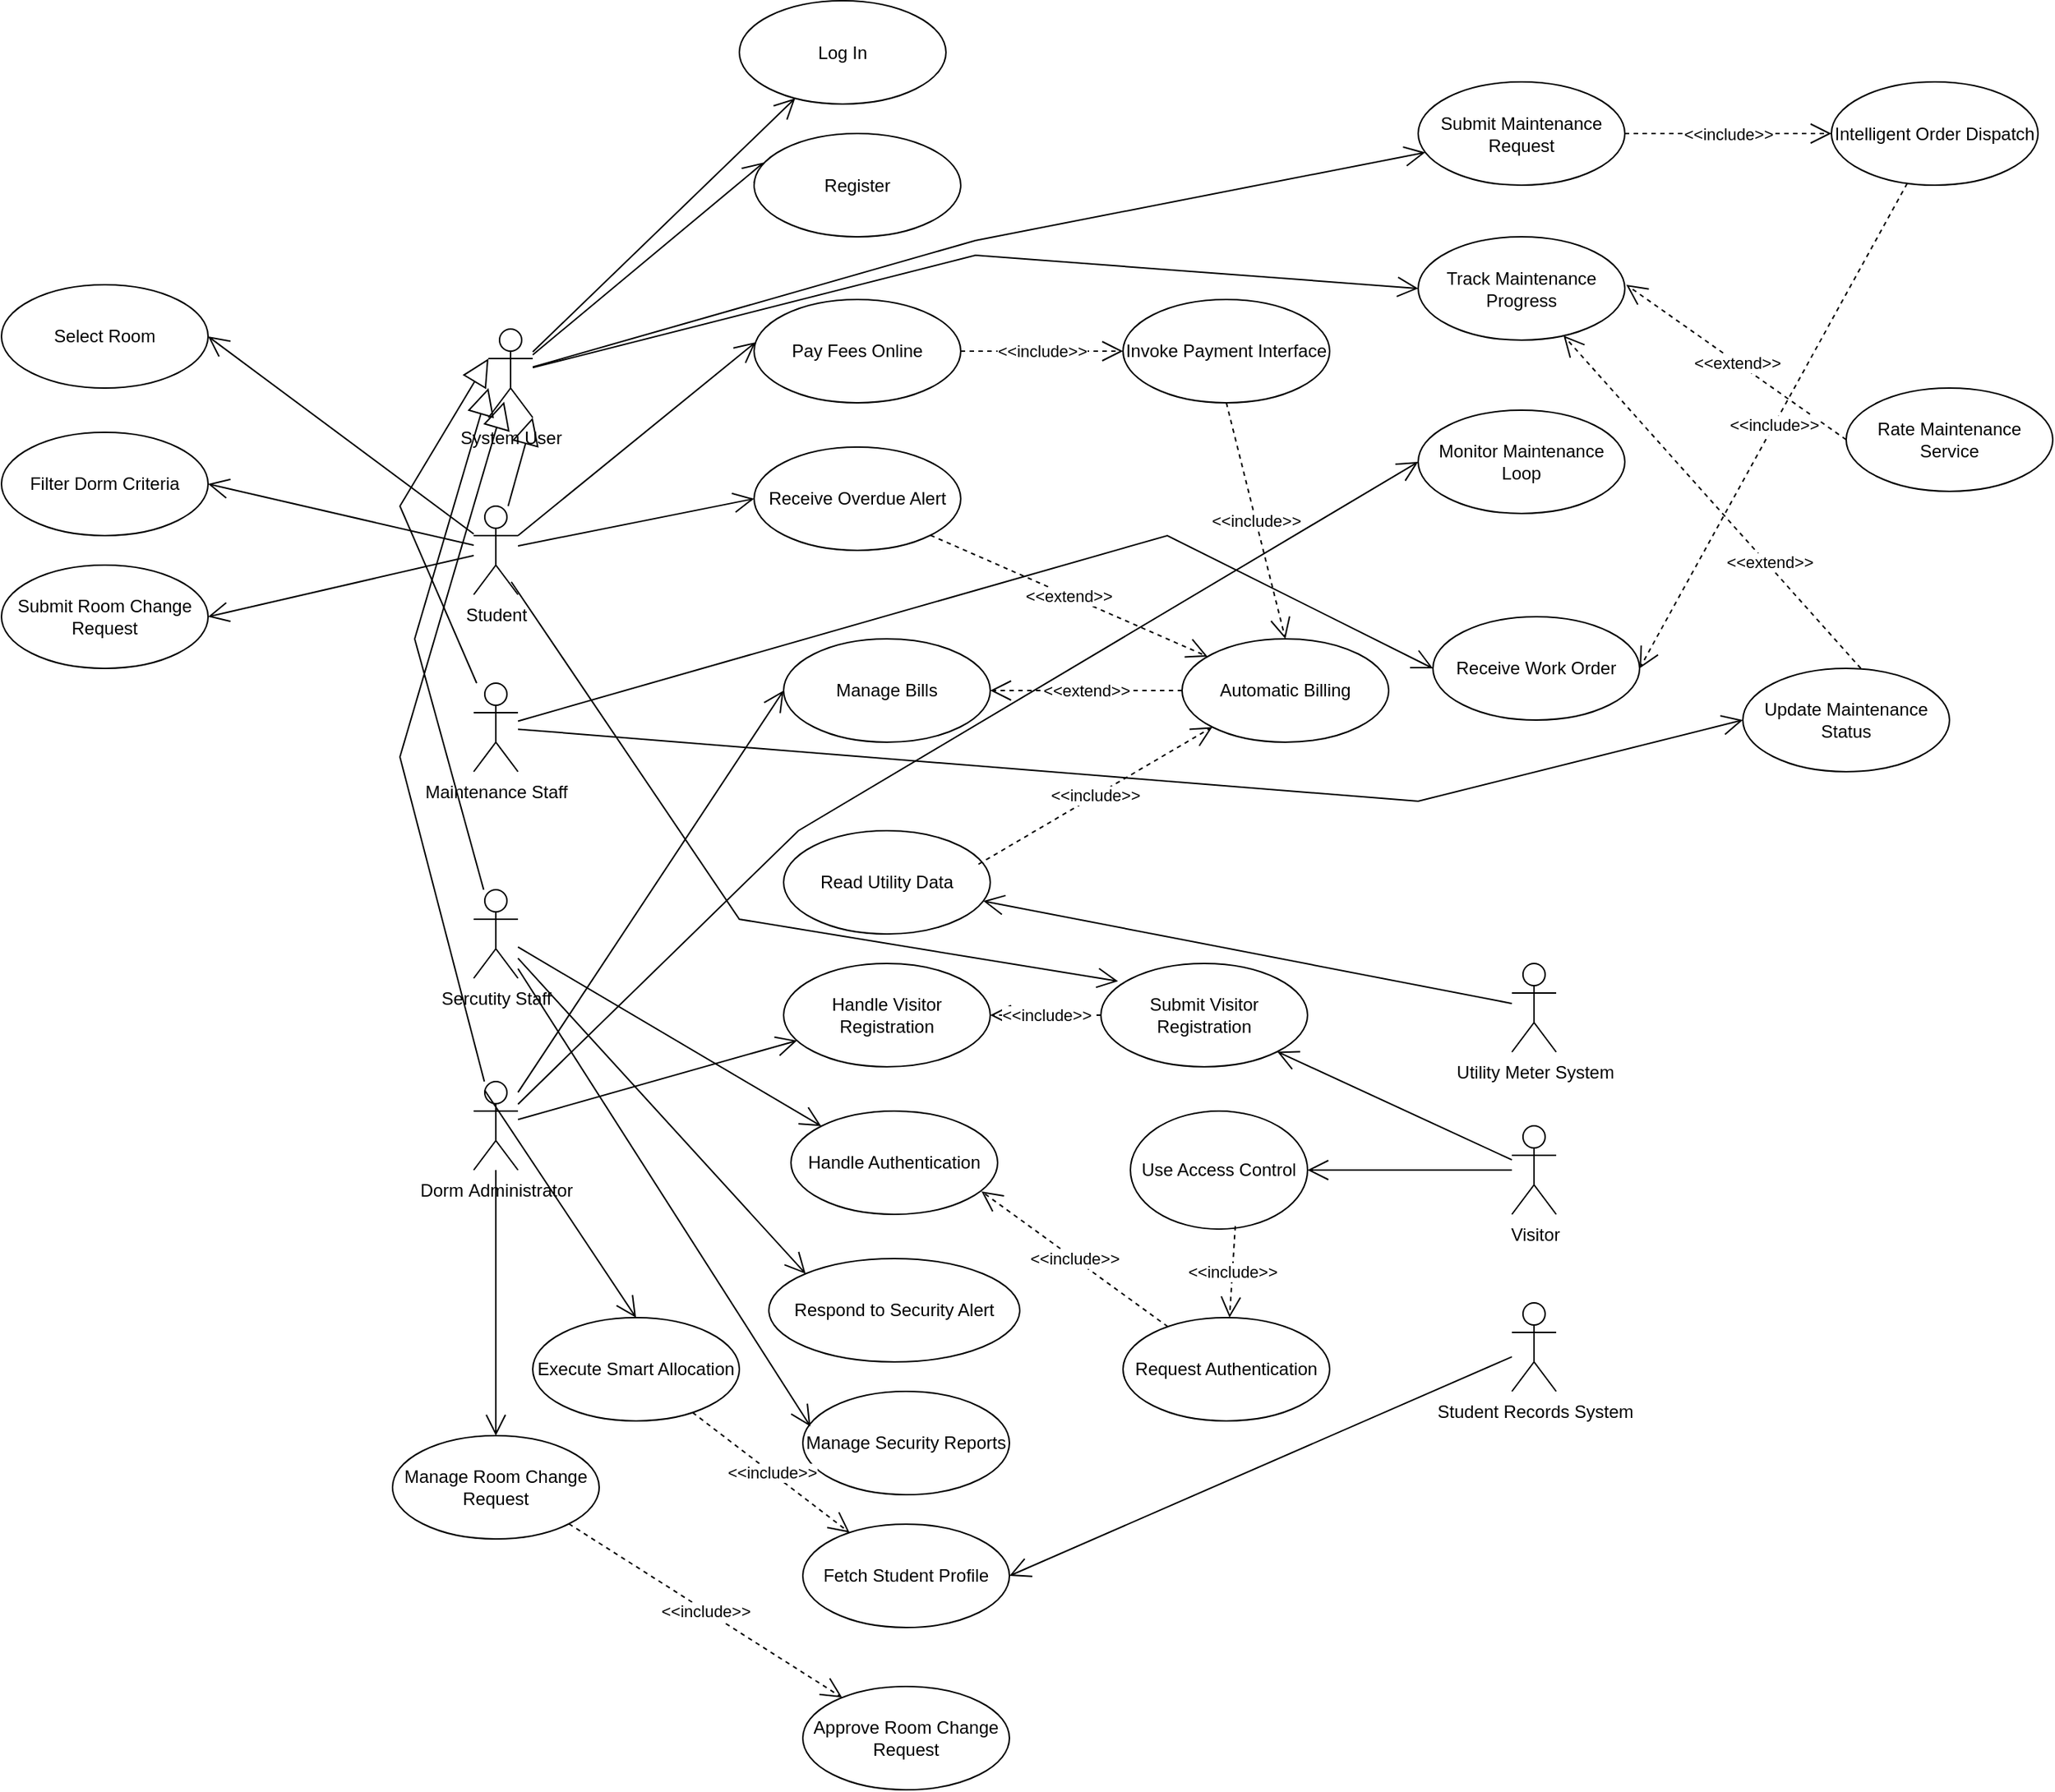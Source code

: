<mxfile version="28.2.8">
  <diagram name="第 1 页" id="mzkDY1gSRXMBra3qCqXB">
    <mxGraphModel dx="3248" dy="2482" grid="1" gridSize="10" guides="1" tooltips="1" connect="1" arrows="1" fold="1" page="1" pageScale="1" pageWidth="827" pageHeight="1169" math="0" shadow="0">
      <root>
        <mxCell id="0" />
        <mxCell id="1" parent="0" />
        <mxCell id="_8F0mZ34hAw8kOhaaT_Z-57" value="Student" style="shape=umlActor;verticalLabelPosition=bottom;verticalAlign=top;html=1;" vertex="1" parent="1">
          <mxGeometry x="70" y="180" width="30" height="60" as="geometry" />
        </mxCell>
        <mxCell id="_8F0mZ34hAw8kOhaaT_Z-58" value="Dorm&amp;nbsp;&lt;span style=&quot;background-color: transparent; color: light-dark(rgb(0, 0, 0), rgb(255, 255, 255));&quot;&gt;Administrator&lt;/span&gt;" style="shape=umlActor;verticalLabelPosition=bottom;verticalAlign=top;html=1;" vertex="1" parent="1">
          <mxGeometry x="70" y="570" width="30" height="60" as="geometry" />
        </mxCell>
        <mxCell id="_8F0mZ34hAw8kOhaaT_Z-59" value="Maintenance Staff" style="shape=umlActor;verticalLabelPosition=bottom;verticalAlign=top;html=1;" vertex="1" parent="1">
          <mxGeometry x="70" y="300" width="30" height="60" as="geometry" />
        </mxCell>
        <mxCell id="_8F0mZ34hAw8kOhaaT_Z-60" value="Sercutity Staff" style="shape=umlActor;verticalLabelPosition=bottom;verticalAlign=top;html=1;" vertex="1" parent="1">
          <mxGeometry x="70" y="440" width="30" height="60" as="geometry" />
        </mxCell>
        <mxCell id="_8F0mZ34hAw8kOhaaT_Z-61" value="System User" style="shape=umlActor;verticalLabelPosition=bottom;verticalAlign=top;html=1;" vertex="1" parent="1">
          <mxGeometry x="80" y="60" width="30" height="60" as="geometry" />
        </mxCell>
        <mxCell id="_8F0mZ34hAw8kOhaaT_Z-62" value="" style="endArrow=block;endSize=16;endFill=0;html=1;rounded=0;entryX=1;entryY=1;entryDx=0;entryDy=0;entryPerimeter=0;" edge="1" parent="1" source="_8F0mZ34hAw8kOhaaT_Z-57" target="_8F0mZ34hAw8kOhaaT_Z-61">
          <mxGeometry width="160" relative="1" as="geometry">
            <mxPoint x="323" y="485" as="sourcePoint" />
            <mxPoint x="92" y="120" as="targetPoint" />
          </mxGeometry>
        </mxCell>
        <mxCell id="_8F0mZ34hAw8kOhaaT_Z-63" value="" style="endArrow=block;endSize=16;endFill=0;html=1;rounded=0;entryX=0;entryY=0.333;entryDx=0;entryDy=0;entryPerimeter=0;" edge="1" parent="1" source="_8F0mZ34hAw8kOhaaT_Z-59" target="_8F0mZ34hAw8kOhaaT_Z-61">
          <mxGeometry width="160" relative="1" as="geometry">
            <mxPoint x="173" y="205" as="sourcePoint" />
            <mxPoint x="273" y="375" as="targetPoint" />
            <Array as="points">
              <mxPoint x="20" y="180" />
            </Array>
          </mxGeometry>
        </mxCell>
        <mxCell id="_8F0mZ34hAw8kOhaaT_Z-64" value="" style="endArrow=block;endSize=16;endFill=0;html=1;rounded=0;entryX=0.355;entryY=0.821;entryDx=0;entryDy=0;entryPerimeter=0;" edge="1" parent="1" source="_8F0mZ34hAw8kOhaaT_Z-58" target="_8F0mZ34hAw8kOhaaT_Z-61">
          <mxGeometry width="160" relative="1" as="geometry">
            <mxPoint x="303" y="175" as="sourcePoint" />
            <mxPoint x="403" y="345" as="targetPoint" />
            <Array as="points">
              <mxPoint x="20" y="350" />
            </Array>
          </mxGeometry>
        </mxCell>
        <mxCell id="_8F0mZ34hAw8kOhaaT_Z-65" value="" style="endArrow=block;endSize=16;endFill=0;html=1;rounded=0;" edge="1" parent="1" source="_8F0mZ34hAw8kOhaaT_Z-60">
          <mxGeometry width="160" relative="1" as="geometry">
            <mxPoint x="383" y="215" as="sourcePoint" />
            <mxPoint x="80" y="100" as="targetPoint" />
            <Array as="points">
              <mxPoint x="30" y="270" />
            </Array>
          </mxGeometry>
        </mxCell>
        <mxCell id="_8F0mZ34hAw8kOhaaT_Z-66" value="" style="endArrow=open;endFill=1;endSize=12;html=1;rounded=0;" edge="1" parent="1" source="_8F0mZ34hAw8kOhaaT_Z-61" target="_8F0mZ34hAw8kOhaaT_Z-67">
          <mxGeometry width="160" relative="1" as="geometry">
            <mxPoint x="243" y="405" as="sourcePoint" />
            <mxPoint x="258" y="375" as="targetPoint" />
          </mxGeometry>
        </mxCell>
        <mxCell id="_8F0mZ34hAw8kOhaaT_Z-67" value="Log In" style="ellipse;whiteSpace=wrap;html=1;" vertex="1" parent="1">
          <mxGeometry x="250" y="-162.5" width="140" height="70" as="geometry" />
        </mxCell>
        <mxCell id="_8F0mZ34hAw8kOhaaT_Z-68" value="" style="endArrow=open;endFill=1;endSize=12;html=1;rounded=0;entryX=0.047;entryY=0.28;entryDx=0;entryDy=0;entryPerimeter=0;" edge="1" parent="1" source="_8F0mZ34hAw8kOhaaT_Z-61" target="_8F0mZ34hAw8kOhaaT_Z-69">
          <mxGeometry width="160" relative="1" as="geometry">
            <mxPoint x="362.28" y="225.2" as="sourcePoint" />
            <mxPoint x="438" y="375" as="targetPoint" />
          </mxGeometry>
        </mxCell>
        <mxCell id="_8F0mZ34hAw8kOhaaT_Z-69" value="Register" style="ellipse;whiteSpace=wrap;html=1;" vertex="1" parent="1">
          <mxGeometry x="260" y="-72.5" width="140" height="70" as="geometry" />
        </mxCell>
        <mxCell id="_8F0mZ34hAw8kOhaaT_Z-72" value="" style="endArrow=open;endFill=1;endSize=12;html=1;rounded=0;entryX=0;entryY=0.5;entryDx=0;entryDy=0;" edge="1" parent="1" source="_8F0mZ34hAw8kOhaaT_Z-58" target="_8F0mZ34hAw8kOhaaT_Z-78">
          <mxGeometry width="160" relative="1" as="geometry">
            <mxPoint x="470.0" y="635" as="sourcePoint" />
            <mxPoint x="620" y="645" as="targetPoint" />
          </mxGeometry>
        </mxCell>
        <mxCell id="_8F0mZ34hAw8kOhaaT_Z-73" value="" style="endArrow=open;endFill=1;endSize=12;html=1;rounded=0;entryX=0.007;entryY=0.414;entryDx=0;entryDy=0;entryPerimeter=0;exitX=1;exitY=0.333;exitDx=0;exitDy=0;exitPerimeter=0;" edge="1" parent="1" source="_8F0mZ34hAw8kOhaaT_Z-57" target="_8F0mZ34hAw8kOhaaT_Z-74">
          <mxGeometry width="160" relative="1" as="geometry">
            <mxPoint x="470.0" y="399.856" as="sourcePoint" />
            <mxPoint x="600" y="423" as="targetPoint" />
          </mxGeometry>
        </mxCell>
        <mxCell id="_8F0mZ34hAw8kOhaaT_Z-74" value="Pay Fees Online" style="ellipse;whiteSpace=wrap;html=1;" vertex="1" parent="1">
          <mxGeometry x="260" y="40" width="140" height="70" as="geometry" />
        </mxCell>
        <mxCell id="_8F0mZ34hAw8kOhaaT_Z-75" value="Invoke Payment Interface" style="ellipse;whiteSpace=wrap;html=1;" vertex="1" parent="1">
          <mxGeometry x="510" y="40" width="140" height="70" as="geometry" />
        </mxCell>
        <mxCell id="_8F0mZ34hAw8kOhaaT_Z-76" value="" style="endArrow=open;endFill=1;endSize=12;html=1;rounded=0;entryX=0;entryY=0.5;entryDx=0;entryDy=0;" edge="1" parent="1" source="_8F0mZ34hAw8kOhaaT_Z-57" target="_8F0mZ34hAw8kOhaaT_Z-77">
          <mxGeometry width="160" relative="1" as="geometry">
            <mxPoint x="470.0" y="415.0" as="sourcePoint" />
            <mxPoint x="550" y="460" as="targetPoint" />
          </mxGeometry>
        </mxCell>
        <mxCell id="_8F0mZ34hAw8kOhaaT_Z-77" value="Receive Overdue Alert" style="ellipse;whiteSpace=wrap;html=1;" vertex="1" parent="1">
          <mxGeometry x="260" y="140" width="140" height="70" as="geometry" />
        </mxCell>
        <mxCell id="_8F0mZ34hAw8kOhaaT_Z-78" value="Manage Bills" style="ellipse;whiteSpace=wrap;html=1;" vertex="1" parent="1">
          <mxGeometry x="280" y="270" width="140" height="70" as="geometry" />
        </mxCell>
        <mxCell id="_8F0mZ34hAw8kOhaaT_Z-79" value="Automatic Billing" style="ellipse;whiteSpace=wrap;html=1;" vertex="1" parent="1">
          <mxGeometry x="550" y="270" width="140" height="70" as="geometry" />
        </mxCell>
        <mxCell id="_8F0mZ34hAw8kOhaaT_Z-80" value="Read Utility Data" style="ellipse;whiteSpace=wrap;html=1;" vertex="1" parent="1">
          <mxGeometry x="280" y="400" width="140" height="70" as="geometry" />
        </mxCell>
        <mxCell id="_8F0mZ34hAw8kOhaaT_Z-81" value="" style="endArrow=open;endFill=1;endSize=12;html=1;rounded=0;" edge="1" parent="1" source="_8F0mZ34hAw8kOhaaT_Z-82" target="_8F0mZ34hAw8kOhaaT_Z-80">
          <mxGeometry width="160" relative="1" as="geometry">
            <mxPoint x="930" y="675" as="sourcePoint" />
            <mxPoint x="690" y="675" as="targetPoint" />
          </mxGeometry>
        </mxCell>
        <mxCell id="_8F0mZ34hAw8kOhaaT_Z-82" value="Utility Meter System" style="shape=umlActor;verticalLabelPosition=bottom;verticalAlign=top;html=1;" vertex="1" parent="1">
          <mxGeometry x="773.5" y="490" width="30" height="60" as="geometry" />
        </mxCell>
        <mxCell id="_8F0mZ34hAw8kOhaaT_Z-83" value="&amp;lt;&amp;lt;include&amp;gt;&amp;gt;" style="endArrow=open;endSize=12;dashed=1;html=1;rounded=0;exitX=1;exitY=0.5;exitDx=0;exitDy=0;entryX=0;entryY=0.5;entryDx=0;entryDy=0;" edge="1" parent="1" source="_8F0mZ34hAw8kOhaaT_Z-74" target="_8F0mZ34hAw8kOhaaT_Z-75">
          <mxGeometry width="160" relative="1" as="geometry">
            <mxPoint x="430" y="40" as="sourcePoint" />
            <mxPoint x="590" y="40" as="targetPoint" />
          </mxGeometry>
        </mxCell>
        <mxCell id="_8F0mZ34hAw8kOhaaT_Z-84" value="&amp;lt;&amp;lt;include&amp;gt;&amp;gt;" style="endArrow=open;endSize=12;dashed=1;html=1;rounded=0;exitX=0.5;exitY=1;exitDx=0;exitDy=0;entryX=0.5;entryY=0;entryDx=0;entryDy=0;" edge="1" parent="1" source="_8F0mZ34hAw8kOhaaT_Z-75" target="_8F0mZ34hAw8kOhaaT_Z-79">
          <mxGeometry width="160" relative="1" as="geometry">
            <mxPoint x="580" y="180" as="sourcePoint" />
            <mxPoint x="690" y="180" as="targetPoint" />
          </mxGeometry>
        </mxCell>
        <mxCell id="_8F0mZ34hAw8kOhaaT_Z-85" value="&amp;lt;&amp;lt;extend&amp;gt;&amp;gt;" style="endArrow=open;endSize=12;dashed=1;html=1;rounded=0;exitX=1;exitY=1;exitDx=0;exitDy=0;" edge="1" parent="1" source="_8F0mZ34hAw8kOhaaT_Z-77" target="_8F0mZ34hAw8kOhaaT_Z-79">
          <mxGeometry width="160" relative="1" as="geometry">
            <mxPoint x="500" y="190" as="sourcePoint" />
            <mxPoint x="510" y="320" as="targetPoint" />
            <mxPoint as="offset" />
          </mxGeometry>
        </mxCell>
        <mxCell id="_8F0mZ34hAw8kOhaaT_Z-86" value="&amp;lt;&amp;lt;include&amp;gt;&amp;gt;" style="endArrow=open;endSize=12;dashed=1;html=1;rounded=0;exitX=0.943;exitY=0.325;exitDx=0;exitDy=0;entryX=0;entryY=1;entryDx=0;entryDy=0;exitPerimeter=0;" edge="1" parent="1" source="_8F0mZ34hAw8kOhaaT_Z-80" target="_8F0mZ34hAw8kOhaaT_Z-79">
          <mxGeometry width="160" relative="1" as="geometry">
            <mxPoint x="780" y="290" as="sourcePoint" />
            <mxPoint x="820" y="450" as="targetPoint" />
          </mxGeometry>
        </mxCell>
        <mxCell id="_8F0mZ34hAw8kOhaaT_Z-87" value="&amp;lt;&amp;lt;extend&amp;gt;&amp;gt;" style="endArrow=open;endSize=12;dashed=1;html=1;rounded=0;exitX=0;exitY=0.5;exitDx=0;exitDy=0;entryX=1;entryY=0.5;entryDx=0;entryDy=0;" edge="1" parent="1" source="_8F0mZ34hAw8kOhaaT_Z-79" target="_8F0mZ34hAw8kOhaaT_Z-78">
          <mxGeometry width="160" relative="1" as="geometry">
            <mxPoint x="460" y="300" as="sourcePoint" />
            <mxPoint x="647" y="382" as="targetPoint" />
            <mxPoint as="offset" />
          </mxGeometry>
        </mxCell>
        <mxCell id="_8F0mZ34hAw8kOhaaT_Z-91" value="" style="endArrow=open;endFill=1;endSize=12;html=1;rounded=0;" edge="1" parent="1" source="_8F0mZ34hAw8kOhaaT_Z-58" target="_8F0mZ34hAw8kOhaaT_Z-97">
          <mxGeometry width="160" relative="1" as="geometry">
            <mxPoint x="857" y="755" as="sourcePoint" />
            <mxPoint x="670" y="840" as="targetPoint" />
          </mxGeometry>
        </mxCell>
        <mxCell id="_8F0mZ34hAw8kOhaaT_Z-92" value="" style="endArrow=open;endFill=1;endSize=12;html=1;rounded=0;entryX=0.083;entryY=0.172;entryDx=0;entryDy=0;exitX=0.849;exitY=0.856;exitDx=0;exitDy=0;exitPerimeter=0;entryPerimeter=0;" edge="1" parent="1" source="_8F0mZ34hAw8kOhaaT_Z-57" target="_8F0mZ34hAw8kOhaaT_Z-96">
          <mxGeometry width="160" relative="1" as="geometry">
            <mxPoint x="180.0" y="759.118" as="sourcePoint" />
            <mxPoint x="250.98" y="788.98" as="targetPoint" />
            <Array as="points">
              <mxPoint x="250" y="460" />
            </Array>
          </mxGeometry>
        </mxCell>
        <mxCell id="_8F0mZ34hAw8kOhaaT_Z-93" value="Visitor" style="shape=umlActor;verticalLabelPosition=bottom;verticalAlign=top;html=1;" vertex="1" parent="1">
          <mxGeometry x="773.5" y="600" width="30" height="60" as="geometry" />
        </mxCell>
        <mxCell id="_8F0mZ34hAw8kOhaaT_Z-95" value="" style="endArrow=open;endFill=1;endSize=12;html=1;rounded=0;entryX=1;entryY=1;entryDx=0;entryDy=0;" edge="1" parent="1" source="_8F0mZ34hAw8kOhaaT_Z-93" target="_8F0mZ34hAw8kOhaaT_Z-96">
          <mxGeometry width="160" relative="1" as="geometry">
            <mxPoint x="230" y="820" as="sourcePoint" />
            <mxPoint x="270" y="760" as="targetPoint" />
          </mxGeometry>
        </mxCell>
        <mxCell id="_8F0mZ34hAw8kOhaaT_Z-96" value="Submit Visitor Registration" style="ellipse;whiteSpace=wrap;html=1;" vertex="1" parent="1">
          <mxGeometry x="495" y="490" width="140" height="70" as="geometry" />
        </mxCell>
        <mxCell id="_8F0mZ34hAw8kOhaaT_Z-97" value="Handle Visitor Registration" style="ellipse;whiteSpace=wrap;html=1;" vertex="1" parent="1">
          <mxGeometry x="280" y="490" width="140" height="70" as="geometry" />
        </mxCell>
        <mxCell id="_8F0mZ34hAw8kOhaaT_Z-98" value="Use Access Control" style="ellipse;whiteSpace=wrap;html=1;" vertex="1" parent="1">
          <mxGeometry x="515" y="590" width="120" height="80" as="geometry" />
        </mxCell>
        <mxCell id="_8F0mZ34hAw8kOhaaT_Z-99" value="" style="endArrow=open;endFill=1;endSize=12;html=1;rounded=0;entryX=1;entryY=0.5;entryDx=0;entryDy=0;" edge="1" parent="1" source="_8F0mZ34hAw8kOhaaT_Z-93" target="_8F0mZ34hAw8kOhaaT_Z-98">
          <mxGeometry width="160" relative="1" as="geometry">
            <mxPoint x="190" y="780" as="sourcePoint" />
            <mxPoint x="299" y="740" as="targetPoint" />
          </mxGeometry>
        </mxCell>
        <mxCell id="_8F0mZ34hAw8kOhaaT_Z-100" value="Request Authentication" style="ellipse;whiteSpace=wrap;html=1;" vertex="1" parent="1">
          <mxGeometry x="510" y="730" width="140" height="70" as="geometry" />
        </mxCell>
        <mxCell id="_8F0mZ34hAw8kOhaaT_Z-101" value="Handle Authentication" style="ellipse;whiteSpace=wrap;html=1;" vertex="1" parent="1">
          <mxGeometry x="285" y="590" width="140" height="70" as="geometry" />
        </mxCell>
        <mxCell id="_8F0mZ34hAw8kOhaaT_Z-102" value="" style="endArrow=open;endFill=1;endSize=12;html=1;rounded=0;entryX=0;entryY=0;entryDx=0;entryDy=0;" edge="1" parent="1" source="_8F0mZ34hAw8kOhaaT_Z-60" target="_8F0mZ34hAw8kOhaaT_Z-101">
          <mxGeometry width="160" relative="1" as="geometry">
            <mxPoint x="857" y="867.27" as="sourcePoint" />
            <mxPoint x="720" y="855" as="targetPoint" />
          </mxGeometry>
        </mxCell>
        <mxCell id="_8F0mZ34hAw8kOhaaT_Z-103" value="Respond to Security Alert" style="ellipse;whiteSpace=wrap;html=1;" vertex="1" parent="1">
          <mxGeometry x="270" y="690" width="170" height="70" as="geometry" />
        </mxCell>
        <mxCell id="_8F0mZ34hAw8kOhaaT_Z-104" value="" style="endArrow=open;endFill=1;endSize=12;html=1;rounded=0;entryX=0;entryY=0;entryDx=0;entryDy=0;" edge="1" parent="1" source="_8F0mZ34hAw8kOhaaT_Z-60" target="_8F0mZ34hAw8kOhaaT_Z-103">
          <mxGeometry width="160" relative="1" as="geometry">
            <mxPoint x="857" y="870.645" as="sourcePoint" />
            <mxPoint x="830" y="900" as="targetPoint" />
          </mxGeometry>
        </mxCell>
        <mxCell id="_8F0mZ34hAw8kOhaaT_Z-105" value="Manage Security Reports" style="ellipse;whiteSpace=wrap;html=1;" vertex="1" parent="1">
          <mxGeometry x="293" y="780" width="140" height="70" as="geometry" />
        </mxCell>
        <mxCell id="_8F0mZ34hAw8kOhaaT_Z-106" value="" style="endArrow=open;endFill=1;endSize=12;html=1;rounded=0;entryX=0.037;entryY=0.339;entryDx=0;entryDy=0;entryPerimeter=0;" edge="1" parent="1" source="_8F0mZ34hAw8kOhaaT_Z-60" target="_8F0mZ34hAw8kOhaaT_Z-105">
          <mxGeometry width="160" relative="1" as="geometry">
            <mxPoint x="857" y="873.593" as="sourcePoint" />
            <mxPoint x="800" y="1081" as="targetPoint" />
          </mxGeometry>
        </mxCell>
        <mxCell id="_8F0mZ34hAw8kOhaaT_Z-107" value="&amp;lt;&amp;lt;include&amp;gt;&amp;gt;" style="endArrow=open;endSize=12;dashed=1;html=1;rounded=0;exitX=0;exitY=0.5;exitDx=0;exitDy=0;" edge="1" parent="1" source="_8F0mZ34hAw8kOhaaT_Z-96" target="_8F0mZ34hAw8kOhaaT_Z-97">
          <mxGeometry width="160" relative="1" as="geometry">
            <mxPoint x="430" y="570" as="sourcePoint" />
            <mxPoint x="590" y="570" as="targetPoint" />
          </mxGeometry>
        </mxCell>
        <mxCell id="_8F0mZ34hAw8kOhaaT_Z-108" value="&amp;lt;&amp;lt;include&amp;gt;&amp;gt;" style="endArrow=open;endSize=12;dashed=1;html=1;rounded=0;exitX=0.592;exitY=0.974;exitDx=0;exitDy=0;exitPerimeter=0;" edge="1" parent="1" source="_8F0mZ34hAw8kOhaaT_Z-98" target="_8F0mZ34hAw8kOhaaT_Z-100">
          <mxGeometry width="160" relative="1" as="geometry">
            <mxPoint x="310" y="890" as="sourcePoint" />
            <mxPoint x="470" y="890" as="targetPoint" />
          </mxGeometry>
        </mxCell>
        <mxCell id="_8F0mZ34hAw8kOhaaT_Z-109" value="&amp;lt;&amp;lt;include&amp;gt;&amp;gt;" style="endArrow=open;endSize=12;dashed=1;html=1;rounded=0;entryX=0.922;entryY=0.778;entryDx=0;entryDy=0;entryPerimeter=0;" edge="1" parent="1" source="_8F0mZ34hAw8kOhaaT_Z-100" target="_8F0mZ34hAw8kOhaaT_Z-101">
          <mxGeometry width="160" relative="1" as="geometry">
            <mxPoint x="686" y="755" as="sourcePoint" />
            <mxPoint x="541" y="815" as="targetPoint" />
          </mxGeometry>
        </mxCell>
        <mxCell id="_8F0mZ34hAw8kOhaaT_Z-114" value="Submit Maintenance Request" style="ellipse;whiteSpace=wrap;html=1;" vertex="1" parent="1">
          <mxGeometry x="710" y="-107.5" width="140" height="70" as="geometry" />
        </mxCell>
        <mxCell id="_8F0mZ34hAw8kOhaaT_Z-115" value="" style="endArrow=open;endFill=1;endSize=12;html=1;rounded=0;" edge="1" parent="1" source="_8F0mZ34hAw8kOhaaT_Z-61" target="_8F0mZ34hAw8kOhaaT_Z-114">
          <mxGeometry width="160" relative="1" as="geometry">
            <mxPoint x="830" y="-37.022" as="sourcePoint" />
            <mxPoint x="1010" y="-2.5" as="targetPoint" />
            <Array as="points">
              <mxPoint x="410" />
            </Array>
          </mxGeometry>
        </mxCell>
        <mxCell id="_8F0mZ34hAw8kOhaaT_Z-116" value="Intelligent Order Dispatch" style="ellipse;whiteSpace=wrap;html=1;" vertex="1" parent="1">
          <mxGeometry x="990" y="-107.5" width="140" height="70" as="geometry" />
        </mxCell>
        <mxCell id="_8F0mZ34hAw8kOhaaT_Z-117" value="Receive Work Order" style="ellipse;whiteSpace=wrap;html=1;" vertex="1" parent="1">
          <mxGeometry x="720" y="255" width="140" height="70" as="geometry" />
        </mxCell>
        <mxCell id="_8F0mZ34hAw8kOhaaT_Z-118" value="" style="endArrow=open;endFill=1;endSize=12;html=1;rounded=0;entryX=0;entryY=0.5;entryDx=0;entryDy=0;" edge="1" parent="1" source="_8F0mZ34hAw8kOhaaT_Z-59" target="_8F0mZ34hAw8kOhaaT_Z-117">
          <mxGeometry width="160" relative="1" as="geometry">
            <mxPoint x="830" y="303.587" as="sourcePoint" />
            <mxPoint x="1000" y="147.5" as="targetPoint" />
            <Array as="points">
              <mxPoint x="540" y="200" />
            </Array>
          </mxGeometry>
        </mxCell>
        <mxCell id="_8F0mZ34hAw8kOhaaT_Z-119" value="Update Maintenance Status" style="ellipse;whiteSpace=wrap;html=1;" vertex="1" parent="1">
          <mxGeometry x="930" y="290" width="140" height="70" as="geometry" />
        </mxCell>
        <mxCell id="_8F0mZ34hAw8kOhaaT_Z-120" value="" style="endArrow=open;endFill=1;endSize=12;html=1;rounded=0;entryX=0;entryY=0.5;entryDx=0;entryDy=0;" edge="1" parent="1" source="_8F0mZ34hAw8kOhaaT_Z-59" target="_8F0mZ34hAw8kOhaaT_Z-119">
          <mxGeometry width="160" relative="1" as="geometry">
            <mxPoint x="830" y="309.891" as="sourcePoint" />
            <mxPoint x="970" y="407.5" as="targetPoint" />
            <Array as="points">
              <mxPoint x="710" y="380" />
            </Array>
          </mxGeometry>
        </mxCell>
        <mxCell id="_8F0mZ34hAw8kOhaaT_Z-121" value="Track Maintenance Progress" style="ellipse;whiteSpace=wrap;html=1;" vertex="1" parent="1">
          <mxGeometry x="710" y="-2.5" width="140" height="70" as="geometry" />
        </mxCell>
        <mxCell id="_8F0mZ34hAw8kOhaaT_Z-122" value="" style="endArrow=open;endFill=1;endSize=12;html=1;rounded=0;entryX=0;entryY=0.5;entryDx=0;entryDy=0;" edge="1" parent="1" source="_8F0mZ34hAw8kOhaaT_Z-61" target="_8F0mZ34hAw8kOhaaT_Z-121">
          <mxGeometry width="160" relative="1" as="geometry">
            <mxPoint x="830" y="-25" as="sourcePoint" />
            <mxPoint x="990" y="-2.5" as="targetPoint" />
            <Array as="points">
              <mxPoint x="410" y="10" />
            </Array>
          </mxGeometry>
        </mxCell>
        <mxCell id="_8F0mZ34hAw8kOhaaT_Z-123" value="Rate Maintenance Service" style="ellipse;whiteSpace=wrap;html=1;" vertex="1" parent="1">
          <mxGeometry x="1000" y="100" width="140" height="70" as="geometry" />
        </mxCell>
        <mxCell id="_8F0mZ34hAw8kOhaaT_Z-124" value="" style="endArrow=open;endFill=1;endSize=12;html=1;rounded=0;entryX=0;entryY=0.5;entryDx=0;entryDy=0;" edge="1" parent="1" source="_8F0mZ34hAw8kOhaaT_Z-58" target="_8F0mZ34hAw8kOhaaT_Z-125">
          <mxGeometry width="160" relative="1" as="geometry">
            <mxPoint x="830" y="137.5" as="sourcePoint" />
            <mxPoint x="930" y="137.5" as="targetPoint" />
            <Array as="points">
              <mxPoint x="290" y="400" />
            </Array>
          </mxGeometry>
        </mxCell>
        <mxCell id="_8F0mZ34hAw8kOhaaT_Z-125" value="Monitor Maintenance Loop" style="ellipse;whiteSpace=wrap;html=1;" vertex="1" parent="1">
          <mxGeometry x="710" y="115" width="140" height="70" as="geometry" />
        </mxCell>
        <mxCell id="_8F0mZ34hAw8kOhaaT_Z-126" value="&amp;lt;&amp;lt;extend&amp;gt;&amp;gt;" style="endArrow=open;endSize=12;dashed=1;html=1;rounded=0;exitX=0;exitY=0.5;exitDx=0;exitDy=0;" edge="1" parent="1" source="_8F0mZ34hAw8kOhaaT_Z-123">
          <mxGeometry width="160" relative="1" as="geometry">
            <mxPoint x="1050" y="32.5" as="sourcePoint" />
            <mxPoint x="851" y="30" as="targetPoint" />
          </mxGeometry>
        </mxCell>
        <mxCell id="_8F0mZ34hAw8kOhaaT_Z-127" value="&amp;lt;&amp;lt;include&amp;gt;&amp;gt;" style="endArrow=open;endSize=12;dashed=1;html=1;rounded=0;exitX=1;exitY=0.5;exitDx=0;exitDy=0;entryX=0;entryY=0.5;entryDx=0;entryDy=0;" edge="1" parent="1" source="_8F0mZ34hAw8kOhaaT_Z-114" target="_8F0mZ34hAw8kOhaaT_Z-116">
          <mxGeometry width="160" relative="1" as="geometry">
            <mxPoint x="870" y="-40" as="sourcePoint" />
            <mxPoint x="1030" y="-40" as="targetPoint" />
          </mxGeometry>
        </mxCell>
        <mxCell id="_8F0mZ34hAw8kOhaaT_Z-128" value="&amp;lt;&amp;lt;include&amp;gt;&amp;gt;" style="endArrow=open;endSize=12;dashed=1;html=1;rounded=0;" edge="1" parent="1" source="_8F0mZ34hAw8kOhaaT_Z-116">
          <mxGeometry width="160" relative="1" as="geometry">
            <mxPoint x="900" y="320" as="sourcePoint" />
            <mxPoint x="860" y="290" as="targetPoint" />
          </mxGeometry>
        </mxCell>
        <mxCell id="_8F0mZ34hAw8kOhaaT_Z-129" value="&amp;lt;&amp;lt;extend&amp;gt;&amp;gt;" style="endArrow=open;endSize=12;dashed=1;html=1;rounded=0;exitX=0.571;exitY=0;exitDx=0;exitDy=0;exitPerimeter=0;" edge="1" parent="1" source="_8F0mZ34hAw8kOhaaT_Z-119" target="_8F0mZ34hAw8kOhaaT_Z-121">
          <mxGeometry x="-0.375" y="-2" width="160" relative="1" as="geometry">
            <mxPoint x="970" y="340" as="sourcePoint" />
            <mxPoint x="1020" y="360" as="targetPoint" />
            <mxPoint as="offset" />
          </mxGeometry>
        </mxCell>
        <mxCell id="_8F0mZ34hAw8kOhaaT_Z-132" value="Select Room" style="ellipse;whiteSpace=wrap;html=1;" vertex="1" parent="1">
          <mxGeometry x="-250" y="30" width="140" height="70" as="geometry" />
        </mxCell>
        <mxCell id="_8F0mZ34hAw8kOhaaT_Z-134" value="" style="endArrow=open;endFill=1;endSize=12;html=1;rounded=0;entryX=1;entryY=0.5;entryDx=0;entryDy=0;" edge="1" parent="1" source="_8F0mZ34hAw8kOhaaT_Z-57" target="_8F0mZ34hAw8kOhaaT_Z-132">
          <mxGeometry width="160" relative="1" as="geometry">
            <mxPoint x="-70" y="221.061" as="sourcePoint" />
            <mxPoint x="-460" y="400" as="targetPoint" />
          </mxGeometry>
        </mxCell>
        <mxCell id="_8F0mZ34hAw8kOhaaT_Z-135" value="Filter Dorm Criteria" style="ellipse;whiteSpace=wrap;html=1;" vertex="1" parent="1">
          <mxGeometry x="-250" y="130" width="140" height="70" as="geometry" />
        </mxCell>
        <mxCell id="_8F0mZ34hAw8kOhaaT_Z-136" value="Submit Room Change Request" style="ellipse;whiteSpace=wrap;html=1;" vertex="1" parent="1">
          <mxGeometry x="-250" y="220" width="140" height="70" as="geometry" />
        </mxCell>
        <mxCell id="_8F0mZ34hAw8kOhaaT_Z-137" value="Approve Room Change Request" style="ellipse;whiteSpace=wrap;html=1;" vertex="1" parent="1">
          <mxGeometry x="293" y="980" width="140" height="70" as="geometry" />
        </mxCell>
        <mxCell id="_8F0mZ34hAw8kOhaaT_Z-138" value="Manage Room Change Request" style="ellipse;whiteSpace=wrap;html=1;" vertex="1" parent="1">
          <mxGeometry x="15" y="810" width="140" height="70" as="geometry" />
        </mxCell>
        <mxCell id="_8F0mZ34hAw8kOhaaT_Z-139" value="" style="endArrow=open;endFill=1;endSize=12;html=1;rounded=0;entryX=1;entryY=0.5;entryDx=0;entryDy=0;" edge="1" parent="1" source="_8F0mZ34hAw8kOhaaT_Z-57" target="_8F0mZ34hAw8kOhaaT_Z-135">
          <mxGeometry width="160" relative="1" as="geometry">
            <mxPoint x="-70" y="224.091" as="sourcePoint" />
            <mxPoint x="-570" y="110" as="targetPoint" />
          </mxGeometry>
        </mxCell>
        <mxCell id="_8F0mZ34hAw8kOhaaT_Z-140" value="" style="endArrow=open;endFill=1;endSize=12;html=1;rounded=0;" edge="1" parent="1" source="_8F0mZ34hAw8kOhaaT_Z-58" target="_8F0mZ34hAw8kOhaaT_Z-138">
          <mxGeometry width="160" relative="1" as="geometry">
            <mxPoint x="-62.33" y="472" as="sourcePoint" />
            <mxPoint x="-550" y="470" as="targetPoint" />
          </mxGeometry>
        </mxCell>
        <mxCell id="_8F0mZ34hAw8kOhaaT_Z-141" value="" style="endArrow=open;endFill=1;endSize=12;html=1;rounded=0;entryX=1;entryY=0.5;entryDx=0;entryDy=0;" edge="1" parent="1" source="_8F0mZ34hAw8kOhaaT_Z-57" target="_8F0mZ34hAw8kOhaaT_Z-136">
          <mxGeometry width="160" relative="1" as="geometry">
            <mxPoint x="70" y="230" as="sourcePoint" />
            <mxPoint x="-680" y="242" as="targetPoint" />
          </mxGeometry>
        </mxCell>
        <mxCell id="_8F0mZ34hAw8kOhaaT_Z-142" value="Student Records System" style="shape=umlActor;verticalLabelPosition=bottom;verticalAlign=top;html=1;" vertex="1" parent="1">
          <mxGeometry x="773.5" y="720" width="30" height="60" as="geometry" />
        </mxCell>
        <mxCell id="_8F0mZ34hAw8kOhaaT_Z-143" value="Execute Smart Allocation" style="ellipse;whiteSpace=wrap;html=1;" vertex="1" parent="1">
          <mxGeometry x="110" y="730" width="140" height="70" as="geometry" />
        </mxCell>
        <mxCell id="_8F0mZ34hAw8kOhaaT_Z-144" value="" style="endArrow=open;endFill=1;endSize=12;html=1;rounded=0;entryX=0.5;entryY=0;entryDx=0;entryDy=0;exitX=0.25;exitY=0.1;exitDx=0;exitDy=0;exitPerimeter=0;" edge="1" parent="1" source="_8F0mZ34hAw8kOhaaT_Z-58" target="_8F0mZ34hAw8kOhaaT_Z-143">
          <mxGeometry width="160" relative="1" as="geometry">
            <mxPoint x="-61.01" y="454" as="sourcePoint" />
            <mxPoint x="-650" y="476" as="targetPoint" />
          </mxGeometry>
        </mxCell>
        <mxCell id="_8F0mZ34hAw8kOhaaT_Z-145" value="Fetch Student Profile" style="ellipse;whiteSpace=wrap;html=1;" vertex="1" parent="1">
          <mxGeometry x="293" y="870" width="140" height="70" as="geometry" />
        </mxCell>
        <mxCell id="_8F0mZ34hAw8kOhaaT_Z-146" value="" style="endArrow=open;endFill=1;endSize=12;html=1;rounded=0;entryX=1;entryY=0.5;entryDx=0;entryDy=0;" edge="1" parent="1" source="_8F0mZ34hAw8kOhaaT_Z-142" target="_8F0mZ34hAw8kOhaaT_Z-145">
          <mxGeometry width="160" relative="1" as="geometry">
            <mxPoint x="-260" y="225" as="sourcePoint" />
            <mxPoint x="275" y="435" as="targetPoint" />
          </mxGeometry>
        </mxCell>
        <mxCell id="_8F0mZ34hAw8kOhaaT_Z-147" value="&amp;lt;&amp;lt;include&amp;gt;&amp;gt;" style="endArrow=open;endSize=12;dashed=1;html=1;rounded=0;" edge="1" parent="1" source="_8F0mZ34hAw8kOhaaT_Z-143" target="_8F0mZ34hAw8kOhaaT_Z-145">
          <mxGeometry width="160" relative="1" as="geometry">
            <mxPoint x="-80" y="330" as="sourcePoint" />
            <mxPoint x="80" y="330" as="targetPoint" />
            <mxPoint as="offset" />
          </mxGeometry>
        </mxCell>
        <mxCell id="_8F0mZ34hAw8kOhaaT_Z-148" value="&amp;lt;&amp;lt;include&amp;gt;&amp;gt;" style="endArrow=open;endSize=12;dashed=1;html=1;rounded=0;exitX=1;exitY=1;exitDx=0;exitDy=0;" edge="1" parent="1" source="_8F0mZ34hAw8kOhaaT_Z-138" target="_8F0mZ34hAw8kOhaaT_Z-137">
          <mxGeometry width="160" relative="1" as="geometry">
            <mxPoint x="-20" y="390" as="sourcePoint" />
            <mxPoint x="100" y="390" as="targetPoint" />
            <mxPoint as="offset" />
          </mxGeometry>
        </mxCell>
      </root>
    </mxGraphModel>
  </diagram>
</mxfile>

